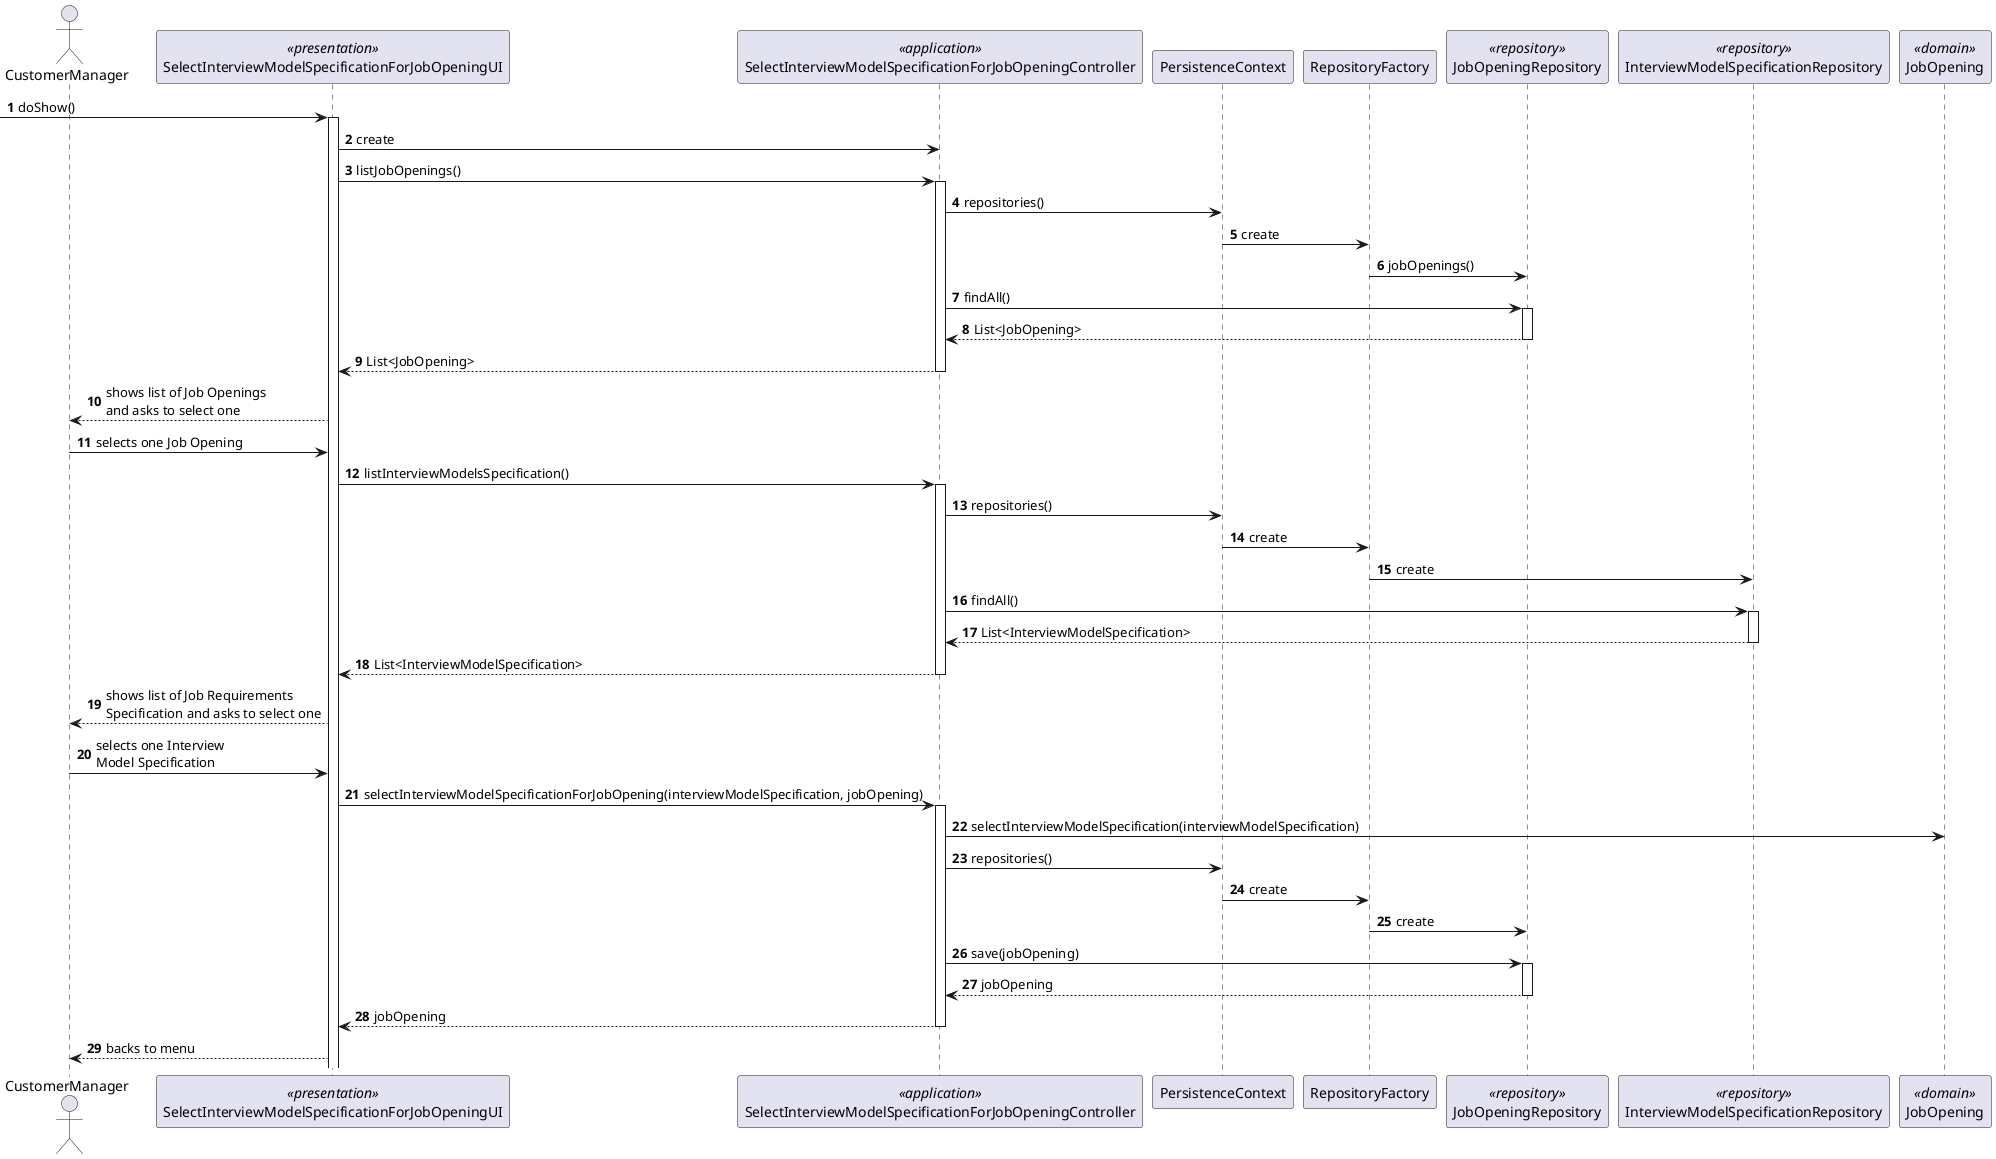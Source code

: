 @startuml
'https://plantuml.com/sequence-diagram

autonumber

actor CustomerManager

participant SelectInterviewModelSpecificationForJobOpeningUI <<presentation>>
participant SelectInterviewModelSpecificationForJobOpeningController <<application>>
participant PersistenceContext
participant RepositoryFactory
participant JobOpeningRepository <<repository>>
participant InterviewModelSpecificationRepository <<repository>>
participant JobOpening <<domain>>

-> SelectInterviewModelSpecificationForJobOpeningUI: doShow()
activate SelectInterviewModelSpecificationForJobOpeningUI
SelectInterviewModelSpecificationForJobOpeningUI -> SelectInterviewModelSpecificationForJobOpeningController : create
SelectInterviewModelSpecificationForJobOpeningUI -> SelectInterviewModelSpecificationForJobOpeningController : listJobOpenings()
activate SelectInterviewModelSpecificationForJobOpeningController
SelectInterviewModelSpecificationForJobOpeningController -> PersistenceContext : repositories()
PersistenceContext -> RepositoryFactory : create
RepositoryFactory -> JobOpeningRepository : jobOpenings()
SelectInterviewModelSpecificationForJobOpeningController -> JobOpeningRepository : findAll()
activate JobOpeningRepository
JobOpeningRepository --> SelectInterviewModelSpecificationForJobOpeningController : List<JobOpening>
deactivate JobOpeningRepository
SelectInterviewModelSpecificationForJobOpeningController --> SelectInterviewModelSpecificationForJobOpeningUI : List<JobOpening>
deactivate SelectInterviewModelSpecificationForJobOpeningController

SelectInterviewModelSpecificationForJobOpeningUI --> CustomerManager : shows list of Job Openings\nand asks to select one
CustomerManager -> SelectInterviewModelSpecificationForJobOpeningUI : selects one Job Opening

SelectInterviewModelSpecificationForJobOpeningUI -> SelectInterviewModelSpecificationForJobOpeningController : listInterviewModelsSpecification()
activate SelectInterviewModelSpecificationForJobOpeningController
SelectInterviewModelSpecificationForJobOpeningController -> PersistenceContext : repositories()
PersistenceContext -> RepositoryFactory : create
RepositoryFactory -> InterviewModelSpecificationRepository : create
SelectInterviewModelSpecificationForJobOpeningController -> InterviewModelSpecificationRepository : findAll()
activate InterviewModelSpecificationRepository
InterviewModelSpecificationRepository --> SelectInterviewModelSpecificationForJobOpeningController : List<InterviewModelSpecification>
deactivate InterviewModelSpecificationRepository
SelectInterviewModelSpecificationForJobOpeningController --> SelectInterviewModelSpecificationForJobOpeningUI : List<InterviewModelSpecification>
deactivate SelectInterviewModelSpecificationForJobOpeningController

SelectInterviewModelSpecificationForJobOpeningUI --> CustomerManager : shows list of Job Requirements\nSpecification and asks to select one
CustomerManager -> SelectInterviewModelSpecificationForJobOpeningUI : selects one Interview \nModel Specification

SelectInterviewModelSpecificationForJobOpeningUI -> SelectInterviewModelSpecificationForJobOpeningController : selectInterviewModelSpecificationForJobOpening(interviewModelSpecification, jobOpening)
activate SelectInterviewModelSpecificationForJobOpeningController
SelectInterviewModelSpecificationForJobOpeningController -> JobOpening : selectInterviewModelSpecification(interviewModelSpecification)
SelectInterviewModelSpecificationForJobOpeningController -> PersistenceContext : repositories()
PersistenceContext -> RepositoryFactory : create
RepositoryFactory -> JobOpeningRepository : create
SelectInterviewModelSpecificationForJobOpeningController -> JobOpeningRepository : save(jobOpening)
activate JobOpeningRepository
JobOpeningRepository --> SelectInterviewModelSpecificationForJobOpeningController : jobOpening
deactivate JobOpeningRepository
SelectInterviewModelSpecificationForJobOpeningController --> SelectInterviewModelSpecificationForJobOpeningUI : jobOpening
deactivate SelectInterviewModelSpecificationForJobOpeningController

SelectInterviewModelSpecificationForJobOpeningUI --> CustomerManager : backs to menu

@enduml